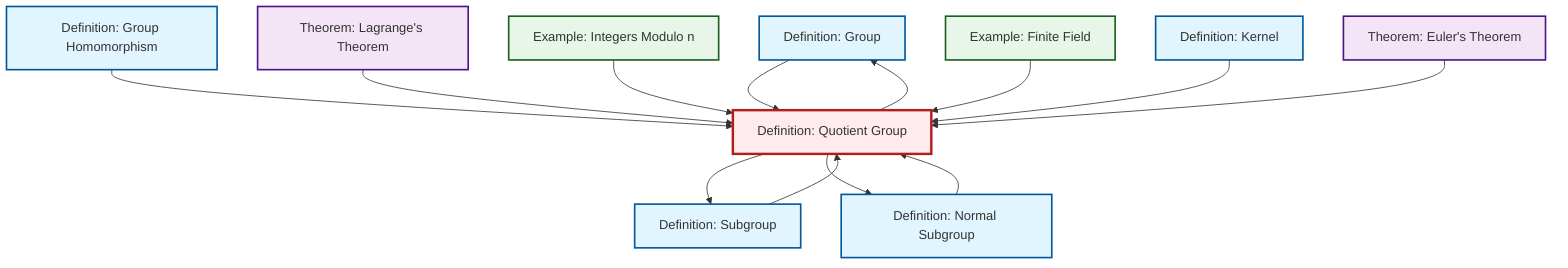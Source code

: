 graph TD
    classDef definition fill:#e1f5fe,stroke:#01579b,stroke-width:2px
    classDef theorem fill:#f3e5f5,stroke:#4a148c,stroke-width:2px
    classDef axiom fill:#fff3e0,stroke:#e65100,stroke-width:2px
    classDef example fill:#e8f5e9,stroke:#1b5e20,stroke-width:2px
    classDef current fill:#ffebee,stroke:#b71c1c,stroke-width:3px
    def-group["Definition: Group"]:::definition
    ex-quotient-integers-mod-n["Example: Integers Modulo n"]:::example
    def-kernel["Definition: Kernel"]:::definition
    def-normal-subgroup["Definition: Normal Subgroup"]:::definition
    def-quotient-group["Definition: Quotient Group"]:::definition
    thm-euler["Theorem: Euler's Theorem"]:::theorem
    def-homomorphism["Definition: Group Homomorphism"]:::definition
    thm-lagrange["Theorem: Lagrange's Theorem"]:::theorem
    ex-finite-field["Example: Finite Field"]:::example
    def-subgroup["Definition: Subgroup"]:::definition
    def-homomorphism --> def-quotient-group
    def-quotient-group --> def-subgroup
    def-quotient-group --> def-group
    def-group --> def-quotient-group
    thm-lagrange --> def-quotient-group
    def-subgroup --> def-quotient-group
    ex-quotient-integers-mod-n --> def-quotient-group
    ex-finite-field --> def-quotient-group
    def-normal-subgroup --> def-quotient-group
    def-quotient-group --> def-normal-subgroup
    def-kernel --> def-quotient-group
    thm-euler --> def-quotient-group
    class def-quotient-group current